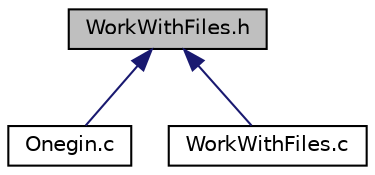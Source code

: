 digraph "WorkWithFiles.h"
{
 // LATEX_PDF_SIZE
  edge [fontname="Helvetica",fontsize="10",labelfontname="Helvetica",labelfontsize="10"];
  node [fontname="Helvetica",fontsize="10",shape=record];
  Node1 [label="WorkWithFiles.h",height=0.2,width=0.4,color="black", fillcolor="grey75", style="filled", fontcolor="black",tooltip=" "];
  Node1 -> Node2 [dir="back",color="midnightblue",fontsize="10",style="solid",fontname="Helvetica"];
  Node2 [label="Onegin.c",height=0.2,width=0.4,color="black", fillcolor="white", style="filled",URL="$_onegin_8c.html",tooltip=" "];
  Node1 -> Node3 [dir="back",color="midnightblue",fontsize="10",style="solid",fontname="Helvetica"];
  Node3 [label="WorkWithFiles.c",height=0.2,width=0.4,color="black", fillcolor="white", style="filled",URL="$_work_with_files_8c.html",tooltip=" "];
}
